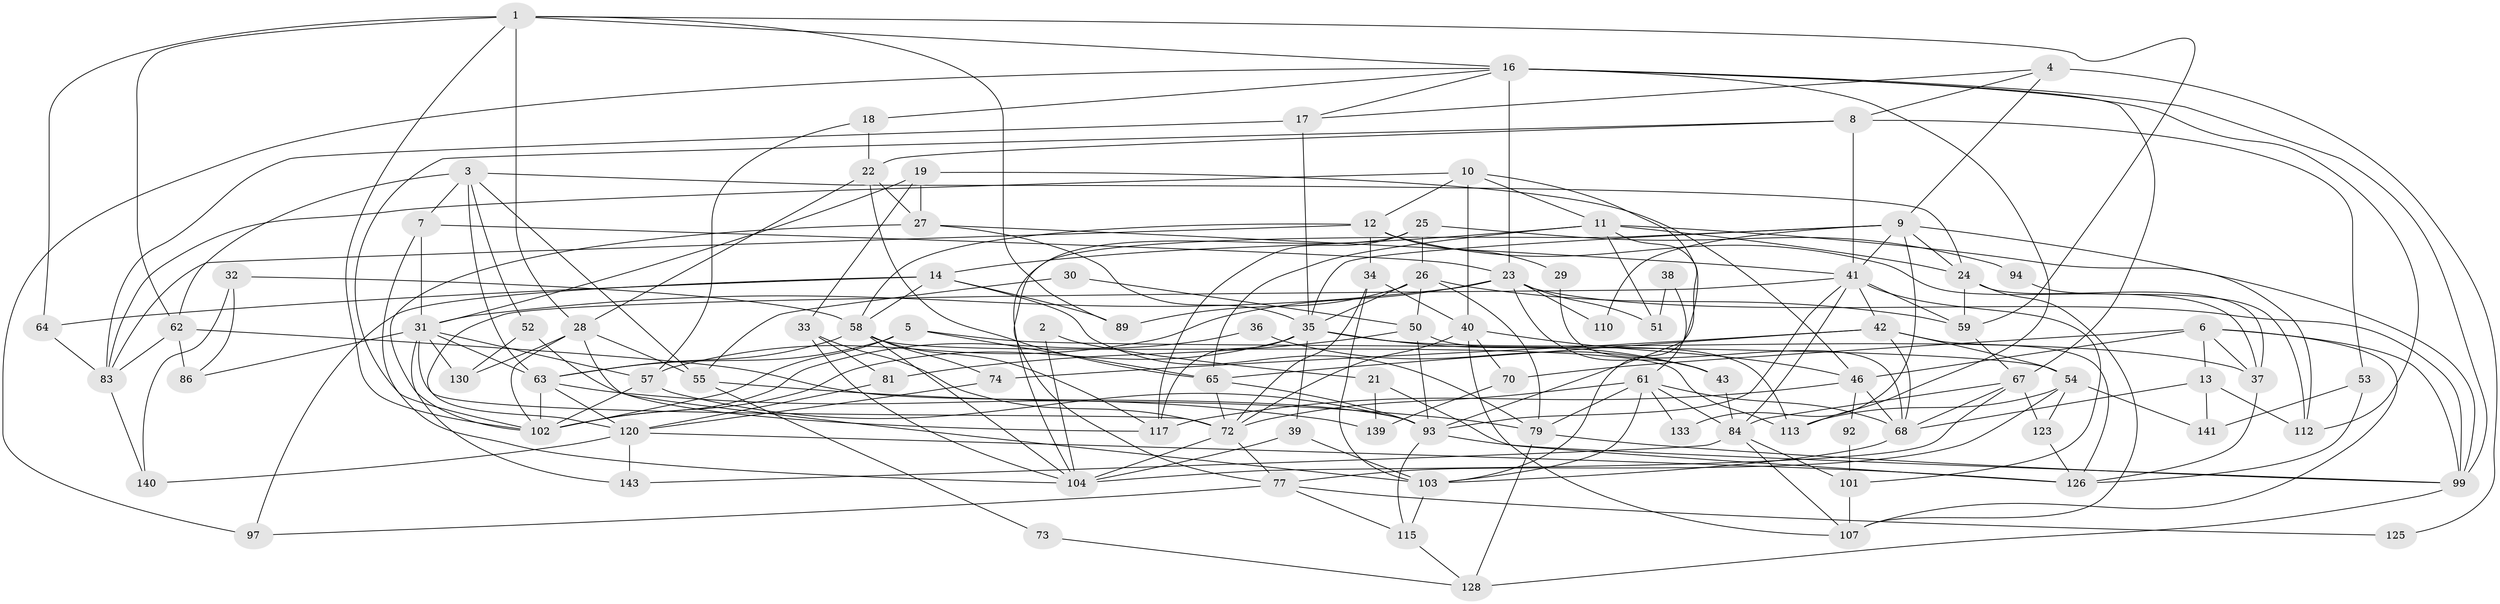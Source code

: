 // original degree distribution, {3: 0.27972027972027974, 2: 0.13286713286713286, 4: 0.23076923076923078, 5: 0.20279720279720279, 6: 0.1258741258741259, 7: 0.02097902097902098, 8: 0.006993006993006993}
// Generated by graph-tools (version 1.1) at 2025/41/03/06/25 10:41:56]
// undirected, 95 vertices, 230 edges
graph export_dot {
graph [start="1"]
  node [color=gray90,style=filled];
  1 [super="+76"];
  2;
  3 [super="+85"];
  4 [super="+142"];
  5 [super="+15"];
  6 [super="+49"];
  7;
  8 [super="+108"];
  9 [super="+20"];
  10;
  11 [super="+45"];
  12 [super="+82"];
  13;
  14;
  16 [super="+75"];
  17 [super="+131"];
  18;
  19;
  21;
  22 [super="+60"];
  23 [super="+48"];
  24;
  25;
  26 [super="+78"];
  27;
  28;
  29;
  30;
  31 [super="+71"];
  32;
  33 [super="+56"];
  34;
  35 [super="+80"];
  36;
  37 [super="+44"];
  38;
  39 [super="+88"];
  40 [super="+47"];
  41 [super="+87"];
  42 [super="+90"];
  43 [super="+106"];
  46 [super="+138"];
  50 [super="+66"];
  51;
  52;
  53;
  54 [super="+124"];
  55 [super="+69"];
  57 [super="+119"];
  58 [super="+100"];
  59 [super="+96"];
  61 [super="+132"];
  62 [super="+135"];
  63 [super="+134"];
  64;
  65;
  67 [super="+98"];
  68 [super="+127"];
  70;
  72 [super="+91"];
  73;
  74;
  77 [super="+118"];
  79 [super="+95"];
  81;
  83 [super="+105"];
  84 [super="+129"];
  86;
  89;
  92;
  93 [super="+121"];
  94;
  97;
  99 [super="+137"];
  101;
  102 [super="+109"];
  103 [super="+116"];
  104 [super="+111"];
  107 [super="+114"];
  110;
  112 [super="+122"];
  113;
  115;
  117;
  120 [super="+136"];
  123;
  125;
  126;
  128;
  130;
  133;
  139;
  140;
  141;
  143;
  1 -- 64;
  1 -- 89;
  1 -- 28;
  1 -- 62;
  1 -- 59;
  1 -- 16;
  1 -- 102;
  2 -- 21;
  2 -- 104;
  3 -- 62;
  3 -- 52;
  3 -- 55;
  3 -- 7;
  3 -- 24;
  3 -- 63;
  4 -- 17;
  4 -- 8;
  4 -- 9;
  4 -- 125;
  5 -- 65;
  5 -- 54;
  5 -- 63;
  5 -- 102;
  6 -- 107;
  6 -- 70;
  6 -- 99;
  6 -- 46;
  6 -- 13;
  6 -- 37;
  7 -- 104;
  7 -- 31;
  7 -- 23;
  8 -- 22;
  8 -- 53;
  8 -- 41;
  8 -- 102;
  9 -- 99;
  9 -- 24;
  9 -- 35;
  9 -- 133;
  9 -- 104;
  9 -- 110;
  9 -- 41;
  10 -- 11;
  10 -- 12;
  10 -- 40;
  10 -- 83;
  10 -- 93;
  11 -- 24;
  11 -- 51;
  11 -- 112;
  11 -- 65;
  11 -- 14;
  11 -- 103;
  12 -- 83;
  12 -- 34;
  12 -- 29;
  12 -- 58;
  12 -- 37;
  13 -- 141;
  13 -- 68;
  13 -- 112;
  14 -- 58;
  14 -- 79;
  14 -- 64;
  14 -- 89;
  14 -- 97;
  16 -- 113;
  16 -- 17;
  16 -- 18;
  16 -- 112;
  16 -- 97;
  16 -- 67;
  16 -- 99;
  16 -- 23;
  17 -- 83;
  17 -- 35;
  18 -- 22;
  18 -- 57;
  19 -- 27;
  19 -- 31;
  19 -- 33;
  19 -- 46;
  21 -- 126;
  21 -- 139;
  22 -- 65;
  22 -- 27;
  22 -- 28;
  23 -- 57;
  23 -- 110;
  23 -- 99;
  23 -- 51;
  23 -- 43;
  23 -- 31;
  24 -- 37;
  24 -- 59;
  24 -- 107;
  25 -- 26 [weight=2];
  25 -- 117;
  25 -- 94;
  25 -- 77;
  26 -- 79;
  26 -- 89;
  26 -- 50;
  26 -- 35;
  26 -- 59;
  27 -- 41;
  27 -- 35;
  27 -- 102;
  28 -- 130;
  28 -- 103;
  28 -- 55;
  28 -- 102;
  29 -- 68;
  30 -- 55;
  30 -- 50;
  31 -- 72;
  31 -- 86;
  31 -- 130;
  31 -- 143;
  31 -- 63;
  31 -- 57;
  32 -- 140;
  32 -- 58;
  32 -- 86;
  33 -- 72;
  33 -- 104;
  33 -- 81;
  34 -- 103;
  34 -- 40;
  34 -- 72;
  35 -- 37;
  35 -- 39 [weight=2];
  35 -- 43;
  35 -- 117;
  35 -- 102;
  36 -- 102;
  36 -- 43;
  37 -- 126;
  38 -- 51;
  38 -- 61;
  39 -- 104;
  39 -- 103;
  40 -- 72;
  40 -- 46;
  40 -- 107;
  40 -- 70;
  41 -- 101;
  41 -- 120;
  41 -- 84;
  41 -- 42;
  41 -- 59;
  41 -- 93;
  42 -- 68;
  42 -- 126;
  42 -- 74;
  42 -- 65;
  42 -- 54;
  43 -- 84 [weight=2];
  46 -- 68;
  46 -- 117;
  46 -- 92;
  50 -- 81;
  50 -- 113;
  50 -- 93 [weight=2];
  52 -- 117;
  52 -- 130;
  53 -- 126;
  53 -- 141;
  54 -- 113;
  54 -- 123;
  54 -- 141;
  54 -- 77;
  55 -- 79 [weight=2];
  55 -- 73;
  57 -- 102;
  57 -- 93;
  58 -- 117 [weight=2];
  58 -- 74;
  58 -- 63;
  58 -- 113 [weight=2];
  58 -- 104;
  59 -- 67;
  61 -- 133;
  61 -- 103;
  61 -- 84;
  61 -- 79;
  61 -- 68;
  61 -- 72;
  62 -- 86;
  62 -- 83;
  62 -- 93;
  63 -- 120;
  63 -- 139;
  63 -- 102;
  64 -- 83;
  65 -- 72;
  65 -- 93;
  67 -- 84;
  67 -- 104;
  67 -- 123;
  67 -- 68;
  68 -- 103;
  70 -- 139;
  72 -- 77;
  72 -- 104;
  73 -- 128;
  74 -- 120;
  77 -- 97;
  77 -- 115;
  77 -- 125;
  79 -- 128;
  79 -- 99;
  81 -- 120;
  83 -- 140;
  84 -- 101;
  84 -- 143;
  84 -- 107;
  92 -- 101;
  93 -- 115;
  93 -- 99;
  94 -- 112;
  99 -- 128;
  101 -- 107;
  103 -- 115;
  115 -- 128;
  120 -- 143;
  120 -- 140;
  120 -- 126;
  123 -- 126;
}
